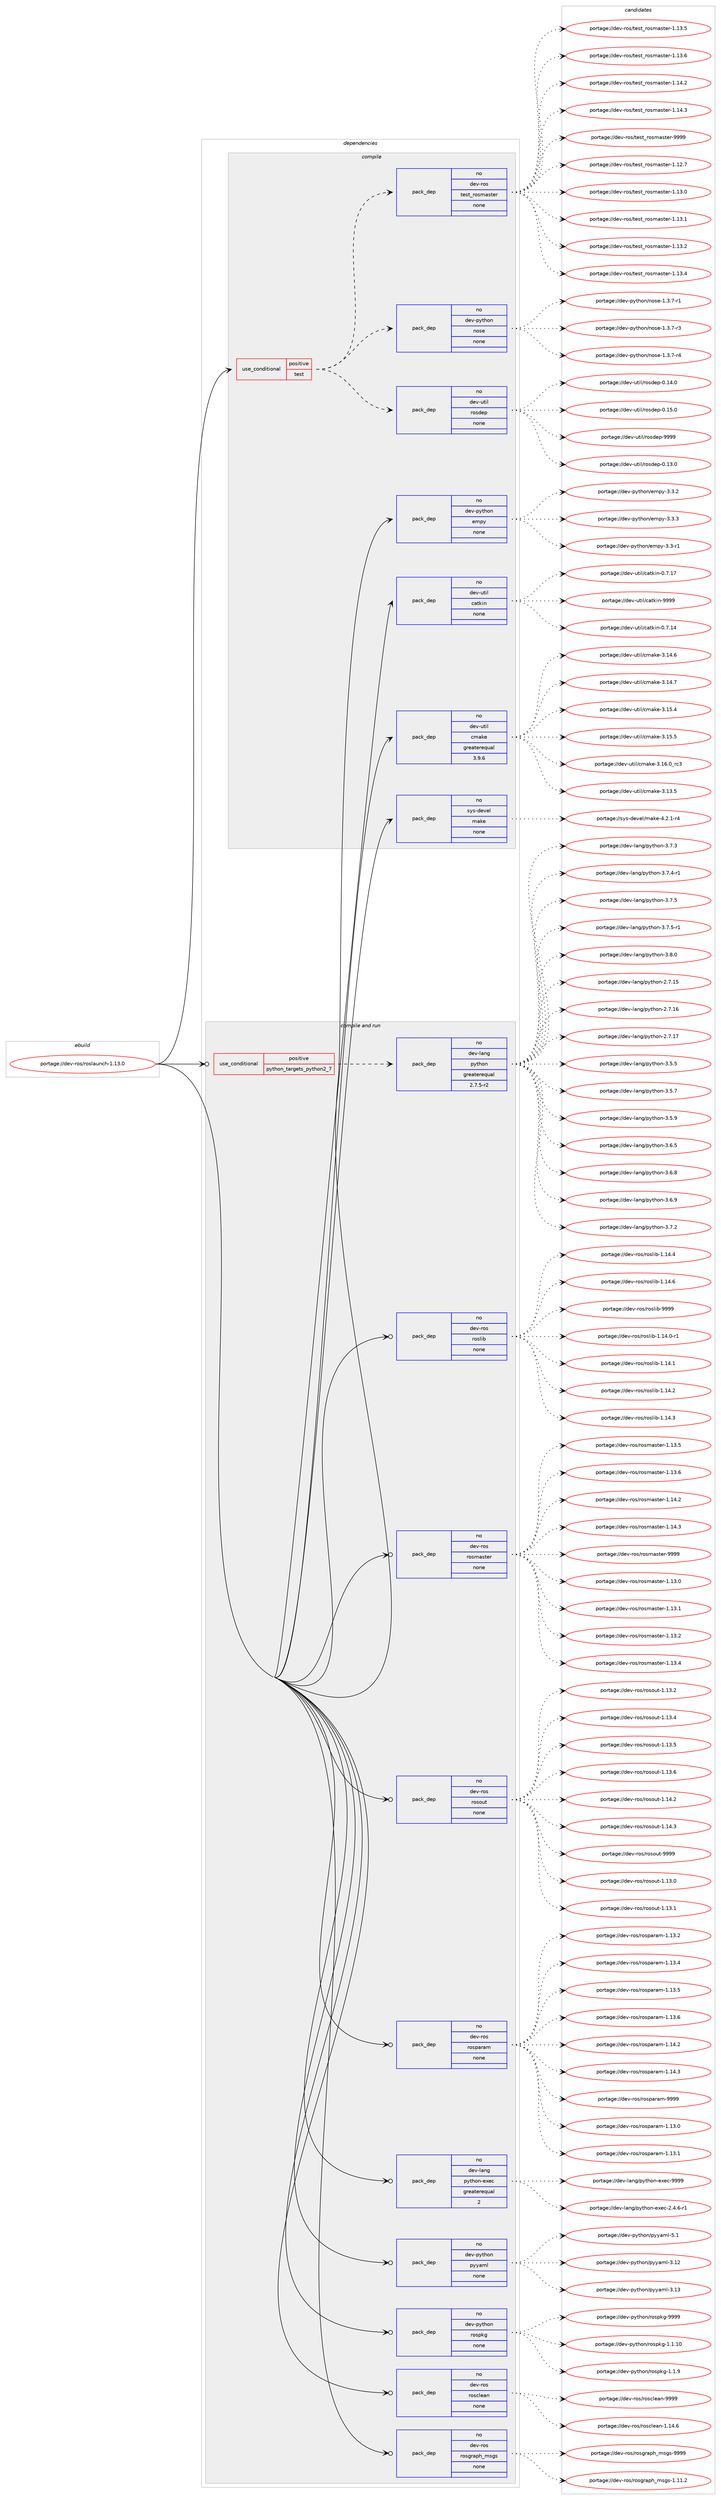 digraph prolog {

# *************
# Graph options
# *************

newrank=true;
concentrate=true;
compound=true;
graph [rankdir=LR,fontname=Helvetica,fontsize=10,ranksep=1.5];#, ranksep=2.5, nodesep=0.2];
edge  [arrowhead=vee];
node  [fontname=Helvetica,fontsize=10];

# **********
# The ebuild
# **********

subgraph cluster_leftcol {
color=gray;
rank=same;
label=<<i>ebuild</i>>;
id [label="portage://dev-ros/roslaunch-1.13.0", color=red, width=4, href="../dev-ros/roslaunch-1.13.0.svg"];
}

# ****************
# The dependencies
# ****************

subgraph cluster_midcol {
color=gray;
label=<<i>dependencies</i>>;
subgraph cluster_compile {
fillcolor="#eeeeee";
style=filled;
label=<<i>compile</i>>;
subgraph cond44008 {
dependency196666 [label=<<TABLE BORDER="0" CELLBORDER="1" CELLSPACING="0" CELLPADDING="4"><TR><TD ROWSPAN="3" CELLPADDING="10">use_conditional</TD></TR><TR><TD>positive</TD></TR><TR><TD>test</TD></TR></TABLE>>, shape=none, color=red];
subgraph pack149230 {
dependency196667 [label=<<TABLE BORDER="0" CELLBORDER="1" CELLSPACING="0" CELLPADDING="4" WIDTH="220"><TR><TD ROWSPAN="6" CELLPADDING="30">pack_dep</TD></TR><TR><TD WIDTH="110">no</TD></TR><TR><TD>dev-util</TD></TR><TR><TD>rosdep</TD></TR><TR><TD>none</TD></TR><TR><TD></TD></TR></TABLE>>, shape=none, color=blue];
}
dependency196666:e -> dependency196667:w [weight=20,style="dashed",arrowhead="vee"];
subgraph pack149231 {
dependency196668 [label=<<TABLE BORDER="0" CELLBORDER="1" CELLSPACING="0" CELLPADDING="4" WIDTH="220"><TR><TD ROWSPAN="6" CELLPADDING="30">pack_dep</TD></TR><TR><TD WIDTH="110">no</TD></TR><TR><TD>dev-python</TD></TR><TR><TD>nose</TD></TR><TR><TD>none</TD></TR><TR><TD></TD></TR></TABLE>>, shape=none, color=blue];
}
dependency196666:e -> dependency196668:w [weight=20,style="dashed",arrowhead="vee"];
subgraph pack149232 {
dependency196669 [label=<<TABLE BORDER="0" CELLBORDER="1" CELLSPACING="0" CELLPADDING="4" WIDTH="220"><TR><TD ROWSPAN="6" CELLPADDING="30">pack_dep</TD></TR><TR><TD WIDTH="110">no</TD></TR><TR><TD>dev-ros</TD></TR><TR><TD>test_rosmaster</TD></TR><TR><TD>none</TD></TR><TR><TD></TD></TR></TABLE>>, shape=none, color=blue];
}
dependency196666:e -> dependency196669:w [weight=20,style="dashed",arrowhead="vee"];
}
id:e -> dependency196666:w [weight=20,style="solid",arrowhead="vee"];
subgraph pack149233 {
dependency196670 [label=<<TABLE BORDER="0" CELLBORDER="1" CELLSPACING="0" CELLPADDING="4" WIDTH="220"><TR><TD ROWSPAN="6" CELLPADDING="30">pack_dep</TD></TR><TR><TD WIDTH="110">no</TD></TR><TR><TD>dev-python</TD></TR><TR><TD>empy</TD></TR><TR><TD>none</TD></TR><TR><TD></TD></TR></TABLE>>, shape=none, color=blue];
}
id:e -> dependency196670:w [weight=20,style="solid",arrowhead="vee"];
subgraph pack149234 {
dependency196671 [label=<<TABLE BORDER="0" CELLBORDER="1" CELLSPACING="0" CELLPADDING="4" WIDTH="220"><TR><TD ROWSPAN="6" CELLPADDING="30">pack_dep</TD></TR><TR><TD WIDTH="110">no</TD></TR><TR><TD>dev-util</TD></TR><TR><TD>catkin</TD></TR><TR><TD>none</TD></TR><TR><TD></TD></TR></TABLE>>, shape=none, color=blue];
}
id:e -> dependency196671:w [weight=20,style="solid",arrowhead="vee"];
subgraph pack149235 {
dependency196672 [label=<<TABLE BORDER="0" CELLBORDER="1" CELLSPACING="0" CELLPADDING="4" WIDTH="220"><TR><TD ROWSPAN="6" CELLPADDING="30">pack_dep</TD></TR><TR><TD WIDTH="110">no</TD></TR><TR><TD>dev-util</TD></TR><TR><TD>cmake</TD></TR><TR><TD>greaterequal</TD></TR><TR><TD>3.9.6</TD></TR></TABLE>>, shape=none, color=blue];
}
id:e -> dependency196672:w [weight=20,style="solid",arrowhead="vee"];
subgraph pack149236 {
dependency196673 [label=<<TABLE BORDER="0" CELLBORDER="1" CELLSPACING="0" CELLPADDING="4" WIDTH="220"><TR><TD ROWSPAN="6" CELLPADDING="30">pack_dep</TD></TR><TR><TD WIDTH="110">no</TD></TR><TR><TD>sys-devel</TD></TR><TR><TD>make</TD></TR><TR><TD>none</TD></TR><TR><TD></TD></TR></TABLE>>, shape=none, color=blue];
}
id:e -> dependency196673:w [weight=20,style="solid",arrowhead="vee"];
}
subgraph cluster_compileandrun {
fillcolor="#eeeeee";
style=filled;
label=<<i>compile and run</i>>;
subgraph cond44009 {
dependency196674 [label=<<TABLE BORDER="0" CELLBORDER="1" CELLSPACING="0" CELLPADDING="4"><TR><TD ROWSPAN="3" CELLPADDING="10">use_conditional</TD></TR><TR><TD>positive</TD></TR><TR><TD>python_targets_python2_7</TD></TR></TABLE>>, shape=none, color=red];
subgraph pack149237 {
dependency196675 [label=<<TABLE BORDER="0" CELLBORDER="1" CELLSPACING="0" CELLPADDING="4" WIDTH="220"><TR><TD ROWSPAN="6" CELLPADDING="30">pack_dep</TD></TR><TR><TD WIDTH="110">no</TD></TR><TR><TD>dev-lang</TD></TR><TR><TD>python</TD></TR><TR><TD>greaterequal</TD></TR><TR><TD>2.7.5-r2</TD></TR></TABLE>>, shape=none, color=blue];
}
dependency196674:e -> dependency196675:w [weight=20,style="dashed",arrowhead="vee"];
}
id:e -> dependency196674:w [weight=20,style="solid",arrowhead="odotvee"];
subgraph pack149238 {
dependency196676 [label=<<TABLE BORDER="0" CELLBORDER="1" CELLSPACING="0" CELLPADDING="4" WIDTH="220"><TR><TD ROWSPAN="6" CELLPADDING="30">pack_dep</TD></TR><TR><TD WIDTH="110">no</TD></TR><TR><TD>dev-lang</TD></TR><TR><TD>python-exec</TD></TR><TR><TD>greaterequal</TD></TR><TR><TD>2</TD></TR></TABLE>>, shape=none, color=blue];
}
id:e -> dependency196676:w [weight=20,style="solid",arrowhead="odotvee"];
subgraph pack149239 {
dependency196677 [label=<<TABLE BORDER="0" CELLBORDER="1" CELLSPACING="0" CELLPADDING="4" WIDTH="220"><TR><TD ROWSPAN="6" CELLPADDING="30">pack_dep</TD></TR><TR><TD WIDTH="110">no</TD></TR><TR><TD>dev-python</TD></TR><TR><TD>pyyaml</TD></TR><TR><TD>none</TD></TR><TR><TD></TD></TR></TABLE>>, shape=none, color=blue];
}
id:e -> dependency196677:w [weight=20,style="solid",arrowhead="odotvee"];
subgraph pack149240 {
dependency196678 [label=<<TABLE BORDER="0" CELLBORDER="1" CELLSPACING="0" CELLPADDING="4" WIDTH="220"><TR><TD ROWSPAN="6" CELLPADDING="30">pack_dep</TD></TR><TR><TD WIDTH="110">no</TD></TR><TR><TD>dev-python</TD></TR><TR><TD>rospkg</TD></TR><TR><TD>none</TD></TR><TR><TD></TD></TR></TABLE>>, shape=none, color=blue];
}
id:e -> dependency196678:w [weight=20,style="solid",arrowhead="odotvee"];
subgraph pack149241 {
dependency196679 [label=<<TABLE BORDER="0" CELLBORDER="1" CELLSPACING="0" CELLPADDING="4" WIDTH="220"><TR><TD ROWSPAN="6" CELLPADDING="30">pack_dep</TD></TR><TR><TD WIDTH="110">no</TD></TR><TR><TD>dev-ros</TD></TR><TR><TD>rosclean</TD></TR><TR><TD>none</TD></TR><TR><TD></TD></TR></TABLE>>, shape=none, color=blue];
}
id:e -> dependency196679:w [weight=20,style="solid",arrowhead="odotvee"];
subgraph pack149242 {
dependency196680 [label=<<TABLE BORDER="0" CELLBORDER="1" CELLSPACING="0" CELLPADDING="4" WIDTH="220"><TR><TD ROWSPAN="6" CELLPADDING="30">pack_dep</TD></TR><TR><TD WIDTH="110">no</TD></TR><TR><TD>dev-ros</TD></TR><TR><TD>rosgraph_msgs</TD></TR><TR><TD>none</TD></TR><TR><TD></TD></TR></TABLE>>, shape=none, color=blue];
}
id:e -> dependency196680:w [weight=20,style="solid",arrowhead="odotvee"];
subgraph pack149243 {
dependency196681 [label=<<TABLE BORDER="0" CELLBORDER="1" CELLSPACING="0" CELLPADDING="4" WIDTH="220"><TR><TD ROWSPAN="6" CELLPADDING="30">pack_dep</TD></TR><TR><TD WIDTH="110">no</TD></TR><TR><TD>dev-ros</TD></TR><TR><TD>roslib</TD></TR><TR><TD>none</TD></TR><TR><TD></TD></TR></TABLE>>, shape=none, color=blue];
}
id:e -> dependency196681:w [weight=20,style="solid",arrowhead="odotvee"];
subgraph pack149244 {
dependency196682 [label=<<TABLE BORDER="0" CELLBORDER="1" CELLSPACING="0" CELLPADDING="4" WIDTH="220"><TR><TD ROWSPAN="6" CELLPADDING="30">pack_dep</TD></TR><TR><TD WIDTH="110">no</TD></TR><TR><TD>dev-ros</TD></TR><TR><TD>rosmaster</TD></TR><TR><TD>none</TD></TR><TR><TD></TD></TR></TABLE>>, shape=none, color=blue];
}
id:e -> dependency196682:w [weight=20,style="solid",arrowhead="odotvee"];
subgraph pack149245 {
dependency196683 [label=<<TABLE BORDER="0" CELLBORDER="1" CELLSPACING="0" CELLPADDING="4" WIDTH="220"><TR><TD ROWSPAN="6" CELLPADDING="30">pack_dep</TD></TR><TR><TD WIDTH="110">no</TD></TR><TR><TD>dev-ros</TD></TR><TR><TD>rosout</TD></TR><TR><TD>none</TD></TR><TR><TD></TD></TR></TABLE>>, shape=none, color=blue];
}
id:e -> dependency196683:w [weight=20,style="solid",arrowhead="odotvee"];
subgraph pack149246 {
dependency196684 [label=<<TABLE BORDER="0" CELLBORDER="1" CELLSPACING="0" CELLPADDING="4" WIDTH="220"><TR><TD ROWSPAN="6" CELLPADDING="30">pack_dep</TD></TR><TR><TD WIDTH="110">no</TD></TR><TR><TD>dev-ros</TD></TR><TR><TD>rosparam</TD></TR><TR><TD>none</TD></TR><TR><TD></TD></TR></TABLE>>, shape=none, color=blue];
}
id:e -> dependency196684:w [weight=20,style="solid",arrowhead="odotvee"];
}
subgraph cluster_run {
fillcolor="#eeeeee";
style=filled;
label=<<i>run</i>>;
}
}

# **************
# The candidates
# **************

subgraph cluster_choices {
rank=same;
color=gray;
label=<<i>candidates</i>>;

subgraph choice149230 {
color=black;
nodesep=1;
choiceportage100101118451171161051084711411111510010111245484649514648 [label="portage://dev-util/rosdep-0.13.0", color=red, width=4,href="../dev-util/rosdep-0.13.0.svg"];
choiceportage100101118451171161051084711411111510010111245484649524648 [label="portage://dev-util/rosdep-0.14.0", color=red, width=4,href="../dev-util/rosdep-0.14.0.svg"];
choiceportage100101118451171161051084711411111510010111245484649534648 [label="portage://dev-util/rosdep-0.15.0", color=red, width=4,href="../dev-util/rosdep-0.15.0.svg"];
choiceportage10010111845117116105108471141111151001011124557575757 [label="portage://dev-util/rosdep-9999", color=red, width=4,href="../dev-util/rosdep-9999.svg"];
dependency196667:e -> choiceportage100101118451171161051084711411111510010111245484649514648:w [style=dotted,weight="100"];
dependency196667:e -> choiceportage100101118451171161051084711411111510010111245484649524648:w [style=dotted,weight="100"];
dependency196667:e -> choiceportage100101118451171161051084711411111510010111245484649534648:w [style=dotted,weight="100"];
dependency196667:e -> choiceportage10010111845117116105108471141111151001011124557575757:w [style=dotted,weight="100"];
}
subgraph choice149231 {
color=black;
nodesep=1;
choiceportage10010111845112121116104111110471101111151014549465146554511449 [label="portage://dev-python/nose-1.3.7-r1", color=red, width=4,href="../dev-python/nose-1.3.7-r1.svg"];
choiceportage10010111845112121116104111110471101111151014549465146554511451 [label="portage://dev-python/nose-1.3.7-r3", color=red, width=4,href="../dev-python/nose-1.3.7-r3.svg"];
choiceportage10010111845112121116104111110471101111151014549465146554511452 [label="portage://dev-python/nose-1.3.7-r4", color=red, width=4,href="../dev-python/nose-1.3.7-r4.svg"];
dependency196668:e -> choiceportage10010111845112121116104111110471101111151014549465146554511449:w [style=dotted,weight="100"];
dependency196668:e -> choiceportage10010111845112121116104111110471101111151014549465146554511451:w [style=dotted,weight="100"];
dependency196668:e -> choiceportage10010111845112121116104111110471101111151014549465146554511452:w [style=dotted,weight="100"];
}
subgraph choice149232 {
color=black;
nodesep=1;
choiceportage1001011184511411111547116101115116951141111151099711511610111445494649504655 [label="portage://dev-ros/test_rosmaster-1.12.7", color=red, width=4,href="../dev-ros/test_rosmaster-1.12.7.svg"];
choiceportage1001011184511411111547116101115116951141111151099711511610111445494649514648 [label="portage://dev-ros/test_rosmaster-1.13.0", color=red, width=4,href="../dev-ros/test_rosmaster-1.13.0.svg"];
choiceportage1001011184511411111547116101115116951141111151099711511610111445494649514649 [label="portage://dev-ros/test_rosmaster-1.13.1", color=red, width=4,href="../dev-ros/test_rosmaster-1.13.1.svg"];
choiceportage1001011184511411111547116101115116951141111151099711511610111445494649514650 [label="portage://dev-ros/test_rosmaster-1.13.2", color=red, width=4,href="../dev-ros/test_rosmaster-1.13.2.svg"];
choiceportage1001011184511411111547116101115116951141111151099711511610111445494649514652 [label="portage://dev-ros/test_rosmaster-1.13.4", color=red, width=4,href="../dev-ros/test_rosmaster-1.13.4.svg"];
choiceportage1001011184511411111547116101115116951141111151099711511610111445494649514653 [label="portage://dev-ros/test_rosmaster-1.13.5", color=red, width=4,href="../dev-ros/test_rosmaster-1.13.5.svg"];
choiceportage1001011184511411111547116101115116951141111151099711511610111445494649514654 [label="portage://dev-ros/test_rosmaster-1.13.6", color=red, width=4,href="../dev-ros/test_rosmaster-1.13.6.svg"];
choiceportage1001011184511411111547116101115116951141111151099711511610111445494649524650 [label="portage://dev-ros/test_rosmaster-1.14.2", color=red, width=4,href="../dev-ros/test_rosmaster-1.14.2.svg"];
choiceportage1001011184511411111547116101115116951141111151099711511610111445494649524651 [label="portage://dev-ros/test_rosmaster-1.14.3", color=red, width=4,href="../dev-ros/test_rosmaster-1.14.3.svg"];
choiceportage100101118451141111154711610111511695114111115109971151161011144557575757 [label="portage://dev-ros/test_rosmaster-9999", color=red, width=4,href="../dev-ros/test_rosmaster-9999.svg"];
dependency196669:e -> choiceportage1001011184511411111547116101115116951141111151099711511610111445494649504655:w [style=dotted,weight="100"];
dependency196669:e -> choiceportage1001011184511411111547116101115116951141111151099711511610111445494649514648:w [style=dotted,weight="100"];
dependency196669:e -> choiceportage1001011184511411111547116101115116951141111151099711511610111445494649514649:w [style=dotted,weight="100"];
dependency196669:e -> choiceportage1001011184511411111547116101115116951141111151099711511610111445494649514650:w [style=dotted,weight="100"];
dependency196669:e -> choiceportage1001011184511411111547116101115116951141111151099711511610111445494649514652:w [style=dotted,weight="100"];
dependency196669:e -> choiceportage1001011184511411111547116101115116951141111151099711511610111445494649514653:w [style=dotted,weight="100"];
dependency196669:e -> choiceportage1001011184511411111547116101115116951141111151099711511610111445494649514654:w [style=dotted,weight="100"];
dependency196669:e -> choiceportage1001011184511411111547116101115116951141111151099711511610111445494649524650:w [style=dotted,weight="100"];
dependency196669:e -> choiceportage1001011184511411111547116101115116951141111151099711511610111445494649524651:w [style=dotted,weight="100"];
dependency196669:e -> choiceportage100101118451141111154711610111511695114111115109971151161011144557575757:w [style=dotted,weight="100"];
}
subgraph choice149233 {
color=black;
nodesep=1;
choiceportage1001011184511212111610411111047101109112121455146514511449 [label="portage://dev-python/empy-3.3-r1", color=red, width=4,href="../dev-python/empy-3.3-r1.svg"];
choiceportage1001011184511212111610411111047101109112121455146514650 [label="portage://dev-python/empy-3.3.2", color=red, width=4,href="../dev-python/empy-3.3.2.svg"];
choiceportage1001011184511212111610411111047101109112121455146514651 [label="portage://dev-python/empy-3.3.3", color=red, width=4,href="../dev-python/empy-3.3.3.svg"];
dependency196670:e -> choiceportage1001011184511212111610411111047101109112121455146514511449:w [style=dotted,weight="100"];
dependency196670:e -> choiceportage1001011184511212111610411111047101109112121455146514650:w [style=dotted,weight="100"];
dependency196670:e -> choiceportage1001011184511212111610411111047101109112121455146514651:w [style=dotted,weight="100"];
}
subgraph choice149234 {
color=black;
nodesep=1;
choiceportage1001011184511711610510847999711610710511045484655464952 [label="portage://dev-util/catkin-0.7.14", color=red, width=4,href="../dev-util/catkin-0.7.14.svg"];
choiceportage1001011184511711610510847999711610710511045484655464955 [label="portage://dev-util/catkin-0.7.17", color=red, width=4,href="../dev-util/catkin-0.7.17.svg"];
choiceportage100101118451171161051084799971161071051104557575757 [label="portage://dev-util/catkin-9999", color=red, width=4,href="../dev-util/catkin-9999.svg"];
dependency196671:e -> choiceportage1001011184511711610510847999711610710511045484655464952:w [style=dotted,weight="100"];
dependency196671:e -> choiceportage1001011184511711610510847999711610710511045484655464955:w [style=dotted,weight="100"];
dependency196671:e -> choiceportage100101118451171161051084799971161071051104557575757:w [style=dotted,weight="100"];
}
subgraph choice149235 {
color=black;
nodesep=1;
choiceportage1001011184511711610510847991099710710145514649514653 [label="portage://dev-util/cmake-3.13.5", color=red, width=4,href="../dev-util/cmake-3.13.5.svg"];
choiceportage1001011184511711610510847991099710710145514649524654 [label="portage://dev-util/cmake-3.14.6", color=red, width=4,href="../dev-util/cmake-3.14.6.svg"];
choiceportage1001011184511711610510847991099710710145514649524655 [label="portage://dev-util/cmake-3.14.7", color=red, width=4,href="../dev-util/cmake-3.14.7.svg"];
choiceportage1001011184511711610510847991099710710145514649534652 [label="portage://dev-util/cmake-3.15.4", color=red, width=4,href="../dev-util/cmake-3.15.4.svg"];
choiceportage1001011184511711610510847991099710710145514649534653 [label="portage://dev-util/cmake-3.15.5", color=red, width=4,href="../dev-util/cmake-3.15.5.svg"];
choiceportage1001011184511711610510847991099710710145514649544648951149951 [label="portage://dev-util/cmake-3.16.0_rc3", color=red, width=4,href="../dev-util/cmake-3.16.0_rc3.svg"];
dependency196672:e -> choiceportage1001011184511711610510847991099710710145514649514653:w [style=dotted,weight="100"];
dependency196672:e -> choiceportage1001011184511711610510847991099710710145514649524654:w [style=dotted,weight="100"];
dependency196672:e -> choiceportage1001011184511711610510847991099710710145514649524655:w [style=dotted,weight="100"];
dependency196672:e -> choiceportage1001011184511711610510847991099710710145514649534652:w [style=dotted,weight="100"];
dependency196672:e -> choiceportage1001011184511711610510847991099710710145514649534653:w [style=dotted,weight="100"];
dependency196672:e -> choiceportage1001011184511711610510847991099710710145514649544648951149951:w [style=dotted,weight="100"];
}
subgraph choice149236 {
color=black;
nodesep=1;
choiceportage1151211154510010111810110847109971071014552465046494511452 [label="portage://sys-devel/make-4.2.1-r4", color=red, width=4,href="../sys-devel/make-4.2.1-r4.svg"];
dependency196673:e -> choiceportage1151211154510010111810110847109971071014552465046494511452:w [style=dotted,weight="100"];
}
subgraph choice149237 {
color=black;
nodesep=1;
choiceportage10010111845108971101034711212111610411111045504655464953 [label="portage://dev-lang/python-2.7.15", color=red, width=4,href="../dev-lang/python-2.7.15.svg"];
choiceportage10010111845108971101034711212111610411111045504655464954 [label="portage://dev-lang/python-2.7.16", color=red, width=4,href="../dev-lang/python-2.7.16.svg"];
choiceportage10010111845108971101034711212111610411111045504655464955 [label="portage://dev-lang/python-2.7.17", color=red, width=4,href="../dev-lang/python-2.7.17.svg"];
choiceportage100101118451089711010347112121116104111110455146534653 [label="portage://dev-lang/python-3.5.5", color=red, width=4,href="../dev-lang/python-3.5.5.svg"];
choiceportage100101118451089711010347112121116104111110455146534655 [label="portage://dev-lang/python-3.5.7", color=red, width=4,href="../dev-lang/python-3.5.7.svg"];
choiceportage100101118451089711010347112121116104111110455146534657 [label="portage://dev-lang/python-3.5.9", color=red, width=4,href="../dev-lang/python-3.5.9.svg"];
choiceportage100101118451089711010347112121116104111110455146544653 [label="portage://dev-lang/python-3.6.5", color=red, width=4,href="../dev-lang/python-3.6.5.svg"];
choiceportage100101118451089711010347112121116104111110455146544656 [label="portage://dev-lang/python-3.6.8", color=red, width=4,href="../dev-lang/python-3.6.8.svg"];
choiceportage100101118451089711010347112121116104111110455146544657 [label="portage://dev-lang/python-3.6.9", color=red, width=4,href="../dev-lang/python-3.6.9.svg"];
choiceportage100101118451089711010347112121116104111110455146554650 [label="portage://dev-lang/python-3.7.2", color=red, width=4,href="../dev-lang/python-3.7.2.svg"];
choiceportage100101118451089711010347112121116104111110455146554651 [label="portage://dev-lang/python-3.7.3", color=red, width=4,href="../dev-lang/python-3.7.3.svg"];
choiceportage1001011184510897110103471121211161041111104551465546524511449 [label="portage://dev-lang/python-3.7.4-r1", color=red, width=4,href="../dev-lang/python-3.7.4-r1.svg"];
choiceportage100101118451089711010347112121116104111110455146554653 [label="portage://dev-lang/python-3.7.5", color=red, width=4,href="../dev-lang/python-3.7.5.svg"];
choiceportage1001011184510897110103471121211161041111104551465546534511449 [label="portage://dev-lang/python-3.7.5-r1", color=red, width=4,href="../dev-lang/python-3.7.5-r1.svg"];
choiceportage100101118451089711010347112121116104111110455146564648 [label="portage://dev-lang/python-3.8.0", color=red, width=4,href="../dev-lang/python-3.8.0.svg"];
dependency196675:e -> choiceportage10010111845108971101034711212111610411111045504655464953:w [style=dotted,weight="100"];
dependency196675:e -> choiceportage10010111845108971101034711212111610411111045504655464954:w [style=dotted,weight="100"];
dependency196675:e -> choiceportage10010111845108971101034711212111610411111045504655464955:w [style=dotted,weight="100"];
dependency196675:e -> choiceportage100101118451089711010347112121116104111110455146534653:w [style=dotted,weight="100"];
dependency196675:e -> choiceportage100101118451089711010347112121116104111110455146534655:w [style=dotted,weight="100"];
dependency196675:e -> choiceportage100101118451089711010347112121116104111110455146534657:w [style=dotted,weight="100"];
dependency196675:e -> choiceportage100101118451089711010347112121116104111110455146544653:w [style=dotted,weight="100"];
dependency196675:e -> choiceportage100101118451089711010347112121116104111110455146544656:w [style=dotted,weight="100"];
dependency196675:e -> choiceportage100101118451089711010347112121116104111110455146544657:w [style=dotted,weight="100"];
dependency196675:e -> choiceportage100101118451089711010347112121116104111110455146554650:w [style=dotted,weight="100"];
dependency196675:e -> choiceportage100101118451089711010347112121116104111110455146554651:w [style=dotted,weight="100"];
dependency196675:e -> choiceportage1001011184510897110103471121211161041111104551465546524511449:w [style=dotted,weight="100"];
dependency196675:e -> choiceportage100101118451089711010347112121116104111110455146554653:w [style=dotted,weight="100"];
dependency196675:e -> choiceportage1001011184510897110103471121211161041111104551465546534511449:w [style=dotted,weight="100"];
dependency196675:e -> choiceportage100101118451089711010347112121116104111110455146564648:w [style=dotted,weight="100"];
}
subgraph choice149238 {
color=black;
nodesep=1;
choiceportage10010111845108971101034711212111610411111045101120101994550465246544511449 [label="portage://dev-lang/python-exec-2.4.6-r1", color=red, width=4,href="../dev-lang/python-exec-2.4.6-r1.svg"];
choiceportage10010111845108971101034711212111610411111045101120101994557575757 [label="portage://dev-lang/python-exec-9999", color=red, width=4,href="../dev-lang/python-exec-9999.svg"];
dependency196676:e -> choiceportage10010111845108971101034711212111610411111045101120101994550465246544511449:w [style=dotted,weight="100"];
dependency196676:e -> choiceportage10010111845108971101034711212111610411111045101120101994557575757:w [style=dotted,weight="100"];
}
subgraph choice149239 {
color=black;
nodesep=1;
choiceportage1001011184511212111610411111047112121121971091084551464950 [label="portage://dev-python/pyyaml-3.12", color=red, width=4,href="../dev-python/pyyaml-3.12.svg"];
choiceportage1001011184511212111610411111047112121121971091084551464951 [label="portage://dev-python/pyyaml-3.13", color=red, width=4,href="../dev-python/pyyaml-3.13.svg"];
choiceportage10010111845112121116104111110471121211219710910845534649 [label="portage://dev-python/pyyaml-5.1", color=red, width=4,href="../dev-python/pyyaml-5.1.svg"];
dependency196677:e -> choiceportage1001011184511212111610411111047112121121971091084551464950:w [style=dotted,weight="100"];
dependency196677:e -> choiceportage1001011184511212111610411111047112121121971091084551464951:w [style=dotted,weight="100"];
dependency196677:e -> choiceportage10010111845112121116104111110471121211219710910845534649:w [style=dotted,weight="100"];
}
subgraph choice149240 {
color=black;
nodesep=1;
choiceportage100101118451121211161041111104711411111511210710345494649464948 [label="portage://dev-python/rospkg-1.1.10", color=red, width=4,href="../dev-python/rospkg-1.1.10.svg"];
choiceportage1001011184511212111610411111047114111115112107103454946494657 [label="portage://dev-python/rospkg-1.1.9", color=red, width=4,href="../dev-python/rospkg-1.1.9.svg"];
choiceportage10010111845112121116104111110471141111151121071034557575757 [label="portage://dev-python/rospkg-9999", color=red, width=4,href="../dev-python/rospkg-9999.svg"];
dependency196678:e -> choiceportage100101118451121211161041111104711411111511210710345494649464948:w [style=dotted,weight="100"];
dependency196678:e -> choiceportage1001011184511212111610411111047114111115112107103454946494657:w [style=dotted,weight="100"];
dependency196678:e -> choiceportage10010111845112121116104111110471141111151121071034557575757:w [style=dotted,weight="100"];
}
subgraph choice149241 {
color=black;
nodesep=1;
choiceportage1001011184511411111547114111115991081019711045494649524654 [label="portage://dev-ros/rosclean-1.14.6", color=red, width=4,href="../dev-ros/rosclean-1.14.6.svg"];
choiceportage100101118451141111154711411111599108101971104557575757 [label="portage://dev-ros/rosclean-9999", color=red, width=4,href="../dev-ros/rosclean-9999.svg"];
dependency196679:e -> choiceportage1001011184511411111547114111115991081019711045494649524654:w [style=dotted,weight="100"];
dependency196679:e -> choiceportage100101118451141111154711411111599108101971104557575757:w [style=dotted,weight="100"];
}
subgraph choice149242 {
color=black;
nodesep=1;
choiceportage1001011184511411111547114111115103114971121049510911510311545494649494650 [label="portage://dev-ros/rosgraph_msgs-1.11.2", color=red, width=4,href="../dev-ros/rosgraph_msgs-1.11.2.svg"];
choiceportage100101118451141111154711411111510311497112104951091151031154557575757 [label="portage://dev-ros/rosgraph_msgs-9999", color=red, width=4,href="../dev-ros/rosgraph_msgs-9999.svg"];
dependency196680:e -> choiceportage1001011184511411111547114111115103114971121049510911510311545494649494650:w [style=dotted,weight="100"];
dependency196680:e -> choiceportage100101118451141111154711411111510311497112104951091151031154557575757:w [style=dotted,weight="100"];
}
subgraph choice149243 {
color=black;
nodesep=1;
choiceportage100101118451141111154711411111510810598454946495246484511449 [label="portage://dev-ros/roslib-1.14.0-r1", color=red, width=4,href="../dev-ros/roslib-1.14.0-r1.svg"];
choiceportage10010111845114111115471141111151081059845494649524649 [label="portage://dev-ros/roslib-1.14.1", color=red, width=4,href="../dev-ros/roslib-1.14.1.svg"];
choiceportage10010111845114111115471141111151081059845494649524650 [label="portage://dev-ros/roslib-1.14.2", color=red, width=4,href="../dev-ros/roslib-1.14.2.svg"];
choiceportage10010111845114111115471141111151081059845494649524651 [label="portage://dev-ros/roslib-1.14.3", color=red, width=4,href="../dev-ros/roslib-1.14.3.svg"];
choiceportage10010111845114111115471141111151081059845494649524652 [label="portage://dev-ros/roslib-1.14.4", color=red, width=4,href="../dev-ros/roslib-1.14.4.svg"];
choiceportage10010111845114111115471141111151081059845494649524654 [label="portage://dev-ros/roslib-1.14.6", color=red, width=4,href="../dev-ros/roslib-1.14.6.svg"];
choiceportage1001011184511411111547114111115108105984557575757 [label="portage://dev-ros/roslib-9999", color=red, width=4,href="../dev-ros/roslib-9999.svg"];
dependency196681:e -> choiceportage100101118451141111154711411111510810598454946495246484511449:w [style=dotted,weight="100"];
dependency196681:e -> choiceportage10010111845114111115471141111151081059845494649524649:w [style=dotted,weight="100"];
dependency196681:e -> choiceportage10010111845114111115471141111151081059845494649524650:w [style=dotted,weight="100"];
dependency196681:e -> choiceportage10010111845114111115471141111151081059845494649524651:w [style=dotted,weight="100"];
dependency196681:e -> choiceportage10010111845114111115471141111151081059845494649524652:w [style=dotted,weight="100"];
dependency196681:e -> choiceportage10010111845114111115471141111151081059845494649524654:w [style=dotted,weight="100"];
dependency196681:e -> choiceportage1001011184511411111547114111115108105984557575757:w [style=dotted,weight="100"];
}
subgraph choice149244 {
color=black;
nodesep=1;
choiceportage10010111845114111115471141111151099711511610111445494649514648 [label="portage://dev-ros/rosmaster-1.13.0", color=red, width=4,href="../dev-ros/rosmaster-1.13.0.svg"];
choiceportage10010111845114111115471141111151099711511610111445494649514649 [label="portage://dev-ros/rosmaster-1.13.1", color=red, width=4,href="../dev-ros/rosmaster-1.13.1.svg"];
choiceportage10010111845114111115471141111151099711511610111445494649514650 [label="portage://dev-ros/rosmaster-1.13.2", color=red, width=4,href="../dev-ros/rosmaster-1.13.2.svg"];
choiceportage10010111845114111115471141111151099711511610111445494649514652 [label="portage://dev-ros/rosmaster-1.13.4", color=red, width=4,href="../dev-ros/rosmaster-1.13.4.svg"];
choiceportage10010111845114111115471141111151099711511610111445494649514653 [label="portage://dev-ros/rosmaster-1.13.5", color=red, width=4,href="../dev-ros/rosmaster-1.13.5.svg"];
choiceportage10010111845114111115471141111151099711511610111445494649514654 [label="portage://dev-ros/rosmaster-1.13.6", color=red, width=4,href="../dev-ros/rosmaster-1.13.6.svg"];
choiceportage10010111845114111115471141111151099711511610111445494649524650 [label="portage://dev-ros/rosmaster-1.14.2", color=red, width=4,href="../dev-ros/rosmaster-1.14.2.svg"];
choiceportage10010111845114111115471141111151099711511610111445494649524651 [label="portage://dev-ros/rosmaster-1.14.3", color=red, width=4,href="../dev-ros/rosmaster-1.14.3.svg"];
choiceportage1001011184511411111547114111115109971151161011144557575757 [label="portage://dev-ros/rosmaster-9999", color=red, width=4,href="../dev-ros/rosmaster-9999.svg"];
dependency196682:e -> choiceportage10010111845114111115471141111151099711511610111445494649514648:w [style=dotted,weight="100"];
dependency196682:e -> choiceportage10010111845114111115471141111151099711511610111445494649514649:w [style=dotted,weight="100"];
dependency196682:e -> choiceportage10010111845114111115471141111151099711511610111445494649514650:w [style=dotted,weight="100"];
dependency196682:e -> choiceportage10010111845114111115471141111151099711511610111445494649514652:w [style=dotted,weight="100"];
dependency196682:e -> choiceportage10010111845114111115471141111151099711511610111445494649514653:w [style=dotted,weight="100"];
dependency196682:e -> choiceportage10010111845114111115471141111151099711511610111445494649514654:w [style=dotted,weight="100"];
dependency196682:e -> choiceportage10010111845114111115471141111151099711511610111445494649524650:w [style=dotted,weight="100"];
dependency196682:e -> choiceportage10010111845114111115471141111151099711511610111445494649524651:w [style=dotted,weight="100"];
dependency196682:e -> choiceportage1001011184511411111547114111115109971151161011144557575757:w [style=dotted,weight="100"];
}
subgraph choice149245 {
color=black;
nodesep=1;
choiceportage100101118451141111154711411111511111711645494649514648 [label="portage://dev-ros/rosout-1.13.0", color=red, width=4,href="../dev-ros/rosout-1.13.0.svg"];
choiceportage100101118451141111154711411111511111711645494649514649 [label="portage://dev-ros/rosout-1.13.1", color=red, width=4,href="../dev-ros/rosout-1.13.1.svg"];
choiceportage100101118451141111154711411111511111711645494649514650 [label="portage://dev-ros/rosout-1.13.2", color=red, width=4,href="../dev-ros/rosout-1.13.2.svg"];
choiceportage100101118451141111154711411111511111711645494649514652 [label="portage://dev-ros/rosout-1.13.4", color=red, width=4,href="../dev-ros/rosout-1.13.4.svg"];
choiceportage100101118451141111154711411111511111711645494649514653 [label="portage://dev-ros/rosout-1.13.5", color=red, width=4,href="../dev-ros/rosout-1.13.5.svg"];
choiceportage100101118451141111154711411111511111711645494649514654 [label="portage://dev-ros/rosout-1.13.6", color=red, width=4,href="../dev-ros/rosout-1.13.6.svg"];
choiceportage100101118451141111154711411111511111711645494649524650 [label="portage://dev-ros/rosout-1.14.2", color=red, width=4,href="../dev-ros/rosout-1.14.2.svg"];
choiceportage100101118451141111154711411111511111711645494649524651 [label="portage://dev-ros/rosout-1.14.3", color=red, width=4,href="../dev-ros/rosout-1.14.3.svg"];
choiceportage10010111845114111115471141111151111171164557575757 [label="portage://dev-ros/rosout-9999", color=red, width=4,href="../dev-ros/rosout-9999.svg"];
dependency196683:e -> choiceportage100101118451141111154711411111511111711645494649514648:w [style=dotted,weight="100"];
dependency196683:e -> choiceportage100101118451141111154711411111511111711645494649514649:w [style=dotted,weight="100"];
dependency196683:e -> choiceportage100101118451141111154711411111511111711645494649514650:w [style=dotted,weight="100"];
dependency196683:e -> choiceportage100101118451141111154711411111511111711645494649514652:w [style=dotted,weight="100"];
dependency196683:e -> choiceportage100101118451141111154711411111511111711645494649514653:w [style=dotted,weight="100"];
dependency196683:e -> choiceportage100101118451141111154711411111511111711645494649514654:w [style=dotted,weight="100"];
dependency196683:e -> choiceportage100101118451141111154711411111511111711645494649524650:w [style=dotted,weight="100"];
dependency196683:e -> choiceportage100101118451141111154711411111511111711645494649524651:w [style=dotted,weight="100"];
dependency196683:e -> choiceportage10010111845114111115471141111151111171164557575757:w [style=dotted,weight="100"];
}
subgraph choice149246 {
color=black;
nodesep=1;
choiceportage1001011184511411111547114111115112971149710945494649514648 [label="portage://dev-ros/rosparam-1.13.0", color=red, width=4,href="../dev-ros/rosparam-1.13.0.svg"];
choiceportage1001011184511411111547114111115112971149710945494649514649 [label="portage://dev-ros/rosparam-1.13.1", color=red, width=4,href="../dev-ros/rosparam-1.13.1.svg"];
choiceportage1001011184511411111547114111115112971149710945494649514650 [label="portage://dev-ros/rosparam-1.13.2", color=red, width=4,href="../dev-ros/rosparam-1.13.2.svg"];
choiceportage1001011184511411111547114111115112971149710945494649514652 [label="portage://dev-ros/rosparam-1.13.4", color=red, width=4,href="../dev-ros/rosparam-1.13.4.svg"];
choiceportage1001011184511411111547114111115112971149710945494649514653 [label="portage://dev-ros/rosparam-1.13.5", color=red, width=4,href="../dev-ros/rosparam-1.13.5.svg"];
choiceportage1001011184511411111547114111115112971149710945494649514654 [label="portage://dev-ros/rosparam-1.13.6", color=red, width=4,href="../dev-ros/rosparam-1.13.6.svg"];
choiceportage1001011184511411111547114111115112971149710945494649524650 [label="portage://dev-ros/rosparam-1.14.2", color=red, width=4,href="../dev-ros/rosparam-1.14.2.svg"];
choiceportage1001011184511411111547114111115112971149710945494649524651 [label="portage://dev-ros/rosparam-1.14.3", color=red, width=4,href="../dev-ros/rosparam-1.14.3.svg"];
choiceportage100101118451141111154711411111511297114971094557575757 [label="portage://dev-ros/rosparam-9999", color=red, width=4,href="../dev-ros/rosparam-9999.svg"];
dependency196684:e -> choiceportage1001011184511411111547114111115112971149710945494649514648:w [style=dotted,weight="100"];
dependency196684:e -> choiceportage1001011184511411111547114111115112971149710945494649514649:w [style=dotted,weight="100"];
dependency196684:e -> choiceportage1001011184511411111547114111115112971149710945494649514650:w [style=dotted,weight="100"];
dependency196684:e -> choiceportage1001011184511411111547114111115112971149710945494649514652:w [style=dotted,weight="100"];
dependency196684:e -> choiceportage1001011184511411111547114111115112971149710945494649514653:w [style=dotted,weight="100"];
dependency196684:e -> choiceportage1001011184511411111547114111115112971149710945494649514654:w [style=dotted,weight="100"];
dependency196684:e -> choiceportage1001011184511411111547114111115112971149710945494649524650:w [style=dotted,weight="100"];
dependency196684:e -> choiceportage1001011184511411111547114111115112971149710945494649524651:w [style=dotted,weight="100"];
dependency196684:e -> choiceportage100101118451141111154711411111511297114971094557575757:w [style=dotted,weight="100"];
}
}

}
